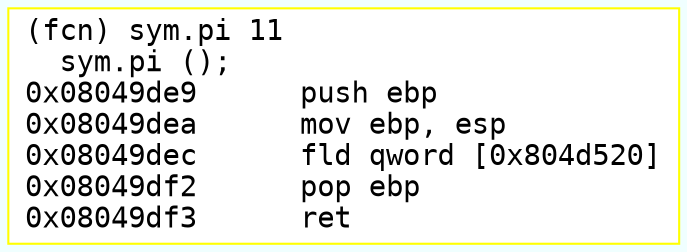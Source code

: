 digraph code {
	graph [bgcolor=azure fontsize=8 fontname="Courier" splines="ortho"];
	node [fillcolor=gray style=filled shape=box];
	edge [arrowhead="normal"];
	"0x08049de9" [URL="sym.pi/0x08049de9", fillcolor="white",color="yellow", fontname="Courier",label="(fcn) sym.pi 11\l  sym.pi ();\l0x08049de9      push ebp\l0x08049dea      mov ebp, esp\l0x08049dec      fld qword [0x804d520]\l0x08049df2      pop ebp\l0x08049df3      ret\l"]
}
